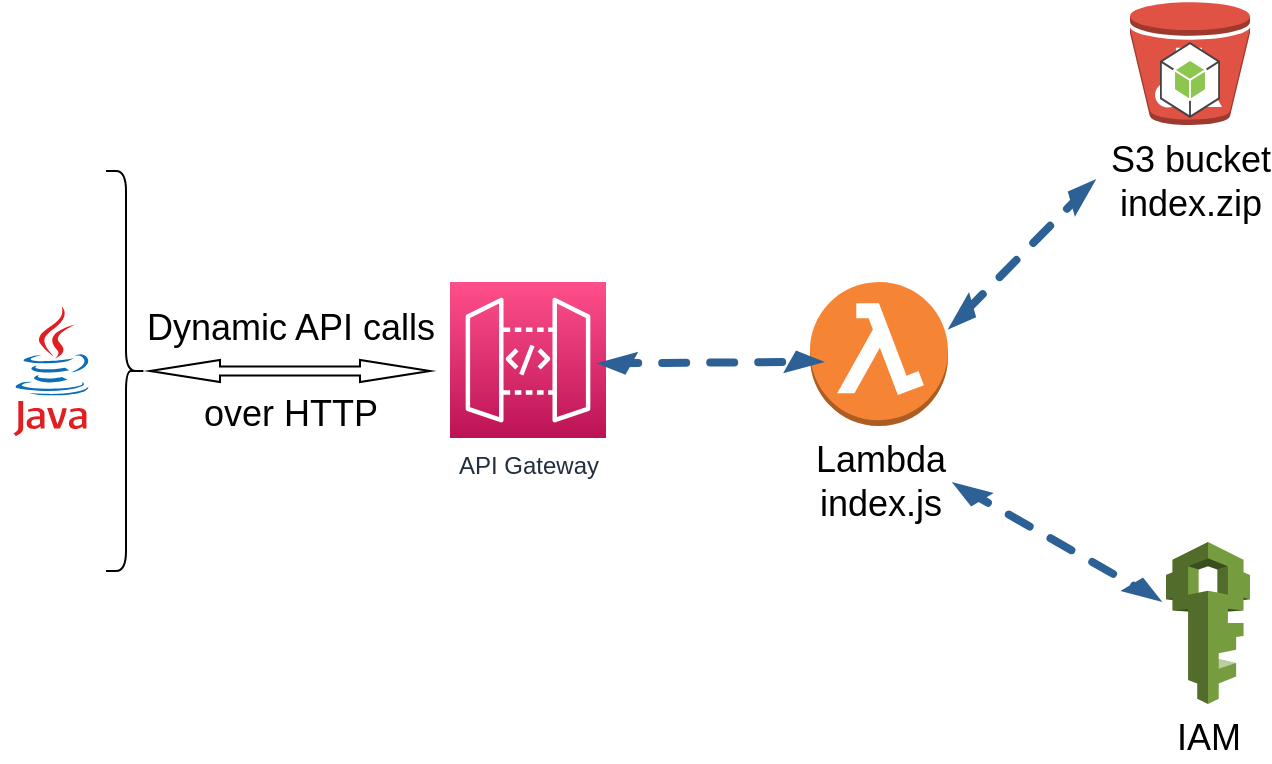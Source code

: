 <mxfile version="15.0.6" type="github">
  <diagram id="-HmqK48WhCdUe5ILAbIL" name="Page-1">
    <mxGraphModel dx="1449" dy="684" grid="1" gridSize="10" guides="1" tooltips="1" connect="1" arrows="1" fold="1" page="1" pageScale="1" pageWidth="827" pageHeight="1169" math="0" shadow="0">
      <root>
        <mxCell id="0" />
        <mxCell id="1" parent="0" />
        <mxCell id="VsFd__ty3bcOsws0WfjS-2" value="&lt;font style=&quot;font-size: 18px&quot;&gt;Lambda&lt;br&gt;index.js&lt;/font&gt;" style="outlineConnect=0;dashed=0;verticalLabelPosition=bottom;verticalAlign=top;align=center;html=1;shape=mxgraph.aws3.lambda_function;fillColor=#F58534;gradientColor=none;" vertex="1" parent="1">
          <mxGeometry x="540" y="290" width="69" height="72" as="geometry" />
        </mxCell>
        <mxCell id="VsFd__ty3bcOsws0WfjS-3" value="&lt;font style=&quot;font-size: 18px&quot;&gt;S3 bucket&lt;br&gt;index.zip&lt;/font&gt;" style="outlineConnect=0;dashed=0;verticalLabelPosition=bottom;verticalAlign=top;align=center;html=1;shape=mxgraph.aws3.bucket_with_objects;fillColor=#E05243;gradientColor=none;" vertex="1" parent="1">
          <mxGeometry x="700" y="150" width="60" height="61.5" as="geometry" />
        </mxCell>
        <mxCell id="VsFd__ty3bcOsws0WfjS-4" value="" style="outlineConnect=0;dashed=0;verticalLabelPosition=bottom;verticalAlign=top;align=center;html=1;shape=mxgraph.aws3.android;fillColor=#8CC64F;gradientColor=none;" vertex="1" parent="1">
          <mxGeometry x="715" y="170" width="30" height="38" as="geometry" />
        </mxCell>
        <mxCell id="VsFd__ty3bcOsws0WfjS-5" value="" style="shape=image;html=1;verticalAlign=top;verticalLabelPosition=bottom;labelBackgroundColor=#ffffff;imageAspect=0;aspect=fixed;image=https://cdn0.iconfinder.com/data/icons/logos-brands-in-colors/128/react-128.png" vertex="1" parent="1">
          <mxGeometry x="135" y="220" width="48" height="48" as="geometry" />
        </mxCell>
        <mxCell id="VsFd__ty3bcOsws0WfjS-6" value="API Gateway&lt;br&gt;" style="points=[[0,0,0],[0.25,0,0],[0.5,0,0],[0.75,0,0],[1,0,0],[0,1,0],[0.25,1,0],[0.5,1,0],[0.75,1,0],[1,1,0],[0,0.25,0],[0,0.5,0],[0,0.75,0],[1,0.25,0],[1,0.5,0],[1,0.75,0]];outlineConnect=0;fontColor=#232F3E;gradientColor=#FF4F8B;gradientDirection=north;fillColor=#BC1356;strokeColor=#ffffff;dashed=0;verticalLabelPosition=bottom;verticalAlign=top;align=center;html=1;fontSize=12;fontStyle=0;aspect=fixed;shape=mxgraph.aws4.resourceIcon;resIcon=mxgraph.aws4.api_gateway;" vertex="1" parent="1">
          <mxGeometry x="360" y="290" width="78" height="78" as="geometry" />
        </mxCell>
        <mxCell id="VsFd__ty3bcOsws0WfjS-7" value="" style="dashed=0;outlineConnect=0;html=1;align=center;labelPosition=center;verticalLabelPosition=bottom;verticalAlign=top;shape=mxgraph.weblogos.java" vertex="1" parent="1">
          <mxGeometry x="141.8" y="302" width="38.2" height="65" as="geometry" />
        </mxCell>
        <mxCell id="VsFd__ty3bcOsws0WfjS-10" value="" style="shape=image;html=1;verticalAlign=top;verticalLabelPosition=bottom;labelBackgroundColor=#ffffff;imageAspect=0;aspect=fixed;image=https://cdn4.iconfinder.com/data/icons/logos-and-brands/512/267_Python_logo-128.png" vertex="1" parent="1">
          <mxGeometry x="135.75" y="405.25" width="46.5" height="46.5" as="geometry" />
        </mxCell>
        <mxCell id="VsFd__ty3bcOsws0WfjS-11" value="&lt;font style=&quot;font-size: 18px&quot;&gt;IAM&lt;/font&gt;" style="outlineConnect=0;dashed=0;verticalLabelPosition=bottom;verticalAlign=top;align=center;html=1;shape=mxgraph.aws3.iam;fillColor=#759C3E;gradientColor=none;" vertex="1" parent="1">
          <mxGeometry x="718" y="420" width="42" height="81" as="geometry" />
        </mxCell>
        <mxCell id="VsFd__ty3bcOsws0WfjS-15" value="" style="verticalLabelPosition=bottom;html=1;verticalAlign=top;strokeWidth=1;align=center;outlineConnect=0;dashed=0;outlineConnect=0;shape=mxgraph.aws3d.dashedEdgeDouble;fillColor=#000000;aspect=fixed;" vertex="1" parent="1">
          <mxGeometry x="610.87" y="390" width="105.33" height="60" as="geometry" />
        </mxCell>
        <mxCell id="VsFd__ty3bcOsws0WfjS-17" value="" style="verticalLabelPosition=bottom;html=1;verticalAlign=top;strokeWidth=1;align=center;outlineConnect=0;dashed=0;outlineConnect=0;shape=mxgraph.aws3d.dashedEdgeDouble;fillColor=#000000;aspect=fixed;rotation=105;" vertex="1" parent="1">
          <mxGeometry x="600" y="250.0" width="91.96" height="52.38" as="geometry" />
        </mxCell>
        <mxCell id="VsFd__ty3bcOsws0WfjS-19" value="" style="verticalLabelPosition=bottom;html=1;verticalAlign=top;strokeWidth=1;align=center;outlineConnect=0;dashed=0;outlineConnect=0;shape=mxgraph.aws3d.dashedEdgeDouble;fillColor=#000000;aspect=fixed;rotation=-30;" vertex="1" parent="1">
          <mxGeometry x="440.73" y="302" width="99.27" height="56.55" as="geometry" />
        </mxCell>
        <mxCell id="VsFd__ty3bcOsws0WfjS-22" value="" style="shape=curlyBracket;whiteSpace=wrap;html=1;rounded=1;flipH=1;" vertex="1" parent="1">
          <mxGeometry x="188" y="234.5" width="20" height="200" as="geometry" />
        </mxCell>
        <mxCell id="VsFd__ty3bcOsws0WfjS-24" value="&lt;font style=&quot;font-size: 18px&quot;&gt;Dynamic API calls &lt;br&gt;&lt;br&gt;over HTTP&lt;/font&gt;" style="html=1;shadow=0;dashed=0;align=center;verticalAlign=middle;shape=mxgraph.arrows2.twoWayArrow;dy=0.6;dx=35;" vertex="1" parent="1">
          <mxGeometry x="210" y="329" width="140" height="11" as="geometry" />
        </mxCell>
      </root>
    </mxGraphModel>
  </diagram>
</mxfile>
